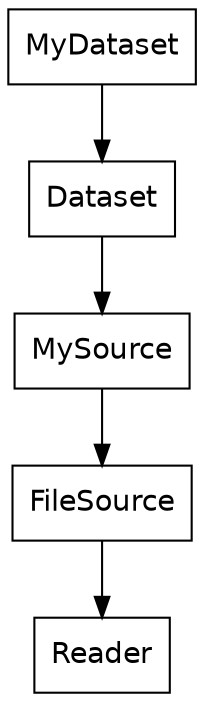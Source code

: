 digraph delegation {
    graph [fontname = "helvetica"];
    node [fontname = "helvetica"];
    edge [fontname = "helvetica"];

    node [shape=record]
    // graph [newrank=true];
    edge [arrowtail=empty]

    // Inheritance
    "MyDataset"  -> "Dataset";
    "MySource"   -> "FileSource";
    // "FileSource" -> "Source";

    // Delegation
    // "MyDataset"  -> "MySource";
    "Dataset" -> "MySource";
    "FileSource"  -> "Reader";
}
